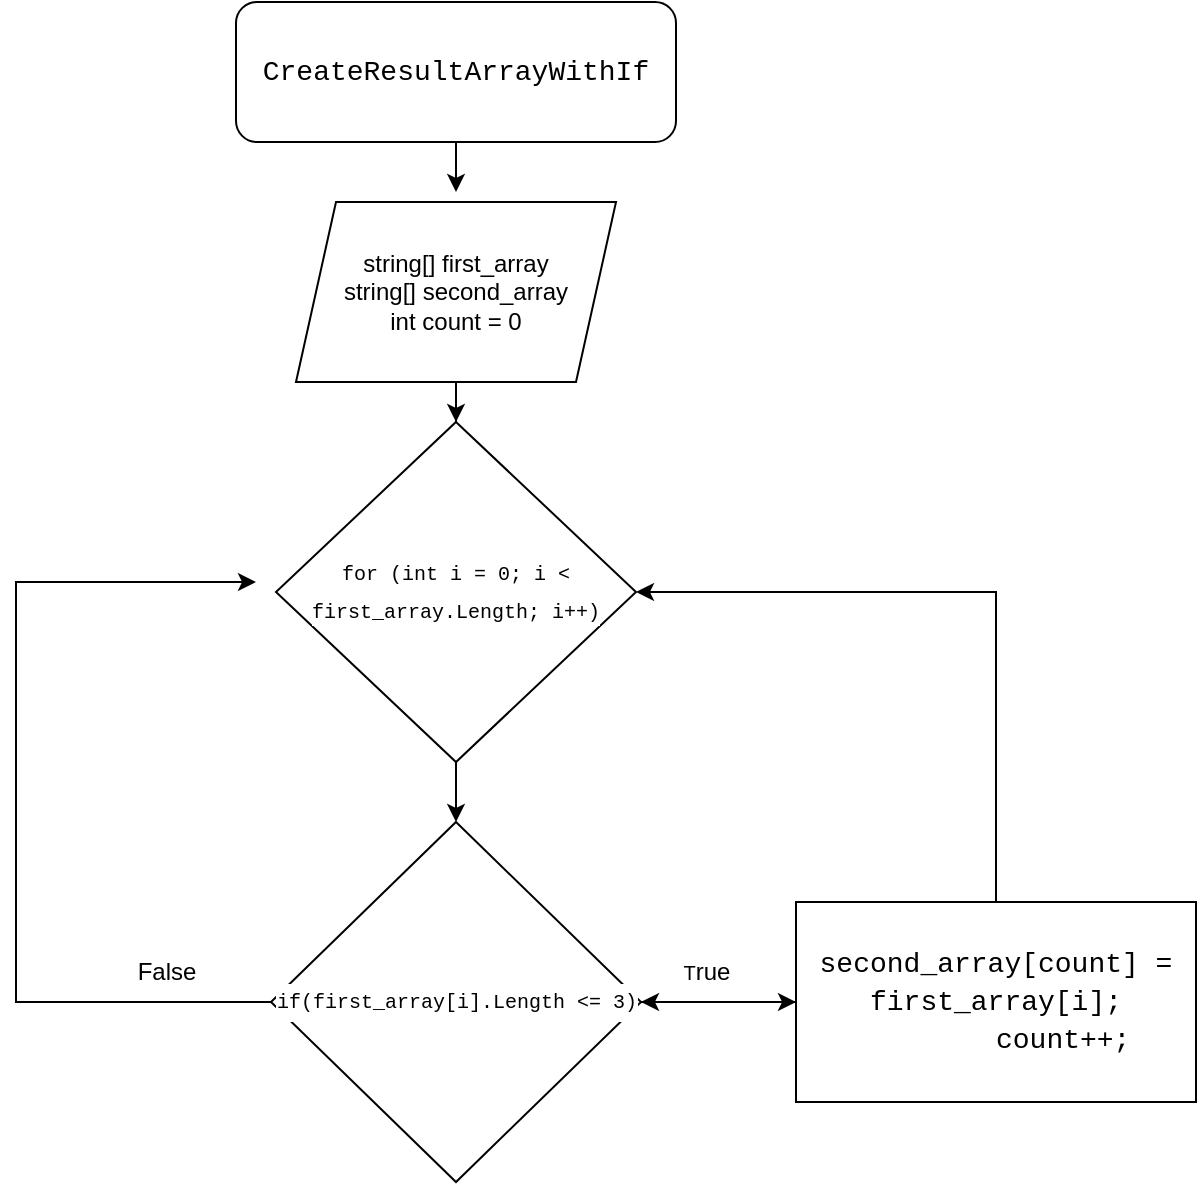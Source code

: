 <mxfile version="20.6.0" type="device"><diagram id="4tNdKpksWr59syv6B16q" name="Страница 1"><mxGraphModel dx="1093" dy="604" grid="1" gridSize="10" guides="1" tooltips="1" connect="1" arrows="1" fold="1" page="1" pageScale="1" pageWidth="827" pageHeight="1169" math="0" shadow="0"><root><mxCell id="0"/><mxCell id="1" parent="0"/><mxCell id="7g6noQ598JyuVQ8QN9O1-3" style="edgeStyle=orthogonalEdgeStyle;rounded=0;orthogonalLoop=1;jettySize=auto;html=1;" edge="1" parent="1" source="7g6noQ598JyuVQ8QN9O1-1"><mxGeometry relative="1" as="geometry"><mxPoint x="430" y="135" as="targetPoint"/></mxGeometry></mxCell><mxCell id="7g6noQ598JyuVQ8QN9O1-1" value="&lt;div style=&quot;font-family: Consolas, &amp;quot;Courier New&amp;quot;, monospace; font-size: 14px; line-height: 19px;&quot;&gt;&lt;span style=&quot;background-color: rgb(255, 255, 255);&quot;&gt;CreateResultArrayWithIf&lt;/span&gt;&lt;/div&gt;" style="rounded=1;whiteSpace=wrap;html=1;" vertex="1" parent="1"><mxGeometry x="320" y="40" width="220" height="70" as="geometry"/></mxCell><mxCell id="7g6noQ598JyuVQ8QN9O1-6" style="edgeStyle=orthogonalEdgeStyle;rounded=0;orthogonalLoop=1;jettySize=auto;html=1;" edge="1" parent="1" source="7g6noQ598JyuVQ8QN9O1-4" target="7g6noQ598JyuVQ8QN9O1-5"><mxGeometry relative="1" as="geometry"/></mxCell><mxCell id="7g6noQ598JyuVQ8QN9O1-4" value="string[] first_array&lt;br&gt;string[] second_array&lt;br&gt;int count = 0" style="shape=parallelogram;perimeter=parallelogramPerimeter;whiteSpace=wrap;html=1;fixedSize=1;" vertex="1" parent="1"><mxGeometry x="350" y="140" width="160" height="90" as="geometry"/></mxCell><mxCell id="7g6noQ598JyuVQ8QN9O1-8" style="edgeStyle=orthogonalEdgeStyle;rounded=0;orthogonalLoop=1;jettySize=auto;html=1;entryX=0.5;entryY=0;entryDx=0;entryDy=0;fontSize=10;fontColor=#000000;" edge="1" parent="1" source="7g6noQ598JyuVQ8QN9O1-5" target="7g6noQ598JyuVQ8QN9O1-7"><mxGeometry relative="1" as="geometry"/></mxCell><mxCell id="7g6noQ598JyuVQ8QN9O1-5" value="&lt;div style=&quot;font-family: Consolas, &amp;quot;Courier New&amp;quot;, monospace; line-height: 19px;&quot;&gt;&lt;span style=&quot;background-color: rgb(255, 255, 255);&quot;&gt;&lt;font style=&quot;font-size: 10px;&quot;&gt;for (int i = 0; i &amp;lt; first_array.Length; i++)&lt;/font&gt;&lt;/span&gt;&lt;/div&gt;" style="rhombus;whiteSpace=wrap;html=1;" vertex="1" parent="1"><mxGeometry x="340" y="250" width="180" height="170" as="geometry"/></mxCell><mxCell id="7g6noQ598JyuVQ8QN9O1-10" style="edgeStyle=orthogonalEdgeStyle;rounded=0;orthogonalLoop=1;jettySize=auto;html=1;entryX=0;entryY=0.5;entryDx=0;entryDy=0;fontSize=10;fontColor=#000000;" edge="1" parent="1" source="7g6noQ598JyuVQ8QN9O1-7" target="7g6noQ598JyuVQ8QN9O1-9"><mxGeometry relative="1" as="geometry"/></mxCell><mxCell id="7g6noQ598JyuVQ8QN9O1-14" style="edgeStyle=orthogonalEdgeStyle;rounded=0;orthogonalLoop=1;jettySize=auto;html=1;fontSize=12;fontColor=#000000;" edge="1" parent="1" source="7g6noQ598JyuVQ8QN9O1-7"><mxGeometry relative="1" as="geometry"><mxPoint x="330" y="330" as="targetPoint"/><Array as="points"><mxPoint x="210" y="540"/><mxPoint x="210" y="330"/></Array></mxGeometry></mxCell><mxCell id="7g6noQ598JyuVQ8QN9O1-7" value="&lt;div style=&quot;font-family: Consolas, &amp;quot;Courier New&amp;quot;, monospace; line-height: 19px;&quot;&gt;&lt;span style=&quot;background-color: rgb(255, 255, 255);&quot;&gt;&lt;font style=&quot;font-size: 10px;&quot;&gt;if(first_array[i].Length &amp;lt;= 3)&lt;/font&gt;&lt;/span&gt;&lt;/div&gt;" style="rhombus;whiteSpace=wrap;html=1;labelBackgroundColor=#FFFFFF;fontSize=10;fontColor=#000000;" vertex="1" parent="1"><mxGeometry x="337.5" y="450" width="185" height="180" as="geometry"/></mxCell><mxCell id="7g6noQ598JyuVQ8QN9O1-11" value="" style="edgeStyle=orthogonalEdgeStyle;rounded=0;orthogonalLoop=1;jettySize=auto;html=1;fontSize=10;fontColor=#000000;" edge="1" parent="1" source="7g6noQ598JyuVQ8QN9O1-9" target="7g6noQ598JyuVQ8QN9O1-7"><mxGeometry relative="1" as="geometry"/></mxCell><mxCell id="7g6noQ598JyuVQ8QN9O1-9" value="&lt;div style=&quot;font-family: Consolas, &amp;quot;Courier New&amp;quot;, monospace; font-size: 14px; line-height: 19px;&quot;&gt;&lt;div style=&quot;&quot;&gt;&lt;span style=&quot;background-color: rgb(255, 255, 255);&quot;&gt;second_array[count] = first_array[i];&lt;/span&gt;&lt;/div&gt;&lt;div style=&quot;&quot;&gt;&lt;span style=&quot;background-color: rgb(255, 255, 255);&quot;&gt;&amp;nbsp; &amp;nbsp; &amp;nbsp; &amp;nbsp; count++;&lt;/span&gt;&lt;/div&gt;&lt;/div&gt;" style="rounded=0;whiteSpace=wrap;html=1;labelBackgroundColor=#FFFFFF;fontSize=10;fontColor=#000000;" vertex="1" parent="1"><mxGeometry x="600" y="490" width="200" height="100" as="geometry"/></mxCell><mxCell id="7g6noQ598JyuVQ8QN9O1-12" value="T&lt;font style=&quot;font-size: 12px;&quot;&gt;rue&lt;/font&gt;" style="text;html=1;align=center;verticalAlign=middle;resizable=0;points=[];autosize=1;strokeColor=none;fillColor=none;fontSize=10;fontColor=#000000;" vertex="1" parent="1"><mxGeometry x="530" y="510" width="50" height="30" as="geometry"/></mxCell><mxCell id="7g6noQ598JyuVQ8QN9O1-15" value="False" style="text;html=1;align=center;verticalAlign=middle;resizable=0;points=[];autosize=1;strokeColor=none;fillColor=none;fontSize=12;fontColor=#000000;" vertex="1" parent="1"><mxGeometry x="260" y="510" width="50" height="30" as="geometry"/></mxCell><mxCell id="7g6noQ598JyuVQ8QN9O1-16" value="" style="endArrow=classic;html=1;rounded=0;fontSize=12;fontColor=#000000;exitX=0.5;exitY=0;exitDx=0;exitDy=0;entryX=1;entryY=0.5;entryDx=0;entryDy=0;" edge="1" parent="1" source="7g6noQ598JyuVQ8QN9O1-9" target="7g6noQ598JyuVQ8QN9O1-5"><mxGeometry width="50" height="50" relative="1" as="geometry"><mxPoint x="330" y="370" as="sourcePoint"/><mxPoint x="700" y="320" as="targetPoint"/><Array as="points"><mxPoint x="700" y="335"/></Array></mxGeometry></mxCell></root></mxGraphModel></diagram></mxfile>